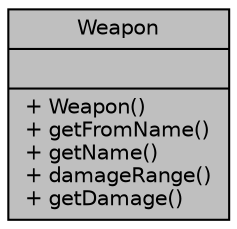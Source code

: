 digraph "Weapon"
{
 // LATEX_PDF_SIZE
  edge [fontname="Helvetica",fontsize="10",labelfontname="Helvetica",labelfontsize="10"];
  node [fontname="Helvetica",fontsize="10",shape=record];
  Node1 [label="{Weapon\n||+ Weapon()\l+ getFromName()\l+ getName()\l+ damageRange()\l+ getDamage()\l}",height=0.2,width=0.4,color="black", fillcolor="grey75", style="filled", fontcolor="black",tooltip=" "];
}
